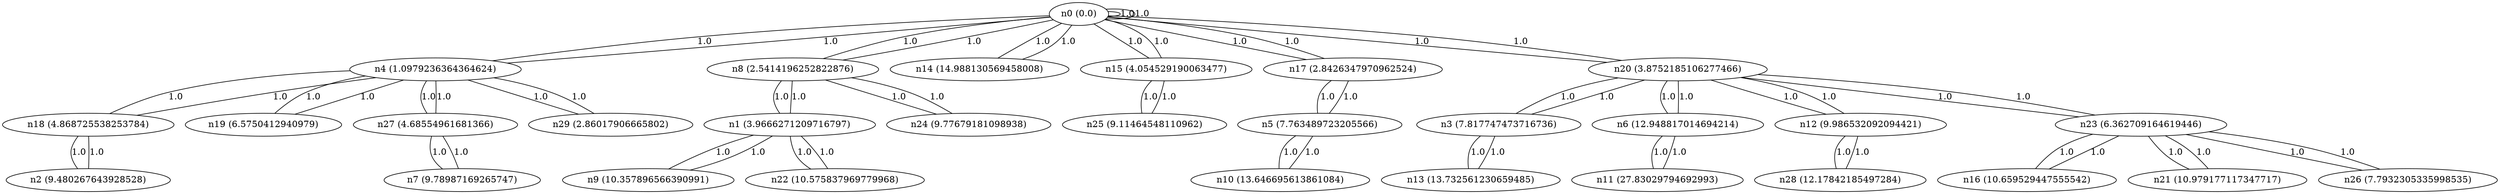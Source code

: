 graph {
n0 [label="n0 (0.0)"];
n1 [label="n1 (3.9666271209716797)"];
n2 [label="n2 (9.480267643928528)"];
n3 [label="n3 (7.817747473716736)"];
n4 [label="n4 (1.0979236364364624)"];
n5 [label="n5 (7.763489723205566)"];
n6 [label="n6 (12.948817014694214)"];
n7 [label="n7 (9.78987169265747)"];
n8 [label="n8 (2.5414196252822876)"];
n9 [label="n9 (10.357896566390991)"];
n10 [label="n10 (13.646695613861084)"];
n11 [label="n11 (27.83029794692993)"];
n12 [label="n12 (9.986532092094421)"];
n13 [label="n13 (13.732561230659485)"];
n14 [label="n14 (14.988130569458008)"];
n15 [label="n15 (4.054529190063477)"];
n16 [label="n16 (10.659529447555542)"];
n17 [label="n17 (2.8426347970962524)"];
n18 [label="n18 (4.868725538253784)"];
n19 [label="n19 (6.5750412940979)"];
n20 [label="n20 (3.8752185106277466)"];
n21 [label="n21 (10.979177117347717)"];
n22 [label="n22 (10.575837969779968)"];
n23 [label="n23 (6.362709164619446)"];
n24 [label="n24 (9.77679181098938)"];
n25 [label="n25 (9.11464548110962)"];
n26 [label="n26 (7.7932305335998535)"];
n27 [label="n27 (4.68554961681366)"];
n28 [label="n28 (12.17842185497284)"];
n29 [label="n29 (2.86017906665802)"];
n0 -- n4 [weight=1.0 label=1.0];
n0 -- n8 [weight=1.0 label=1.0];
n0 -- n20 [weight=1.0 label=1.0];
n0 -- n14 [weight=1.0 label=1.0];
n0 -- n0 [weight=1.0 label=1.0];
n0 -- n0 [weight=1.0 label=1.0];
n0 -- n15 [weight=1.0 label=1.0];
n0 -- n17 [weight=1.0 label=1.0];
n1 -- n9 [weight=1.0 label=1.0];
n1 -- n8 [weight=1.0 label=1.0];
n1 -- n22 [weight=1.0 label=1.0];
n2 -- n18 [weight=1.0 label=1.0];
n3 -- n20 [weight=1.0 label=1.0];
n3 -- n13 [weight=1.0 label=1.0];
n4 -- n29 [weight=1.0 label=1.0];
n4 -- n27 [weight=1.0 label=1.0];
n4 -- n18 [weight=1.0 label=1.0];
n4 -- n0 [weight=1.0 label=1.0];
n4 -- n19 [weight=1.0 label=1.0];
n5 -- n10 [weight=1.0 label=1.0];
n5 -- n17 [weight=1.0 label=1.0];
n6 -- n20 [weight=1.0 label=1.0];
n6 -- n11 [weight=1.0 label=1.0];
n7 -- n27 [weight=1.0 label=1.0];
n8 -- n1 [weight=1.0 label=1.0];
n8 -- n0 [weight=1.0 label=1.0];
n8 -- n24 [weight=1.0 label=1.0];
n9 -- n1 [weight=1.0 label=1.0];
n10 -- n5 [weight=1.0 label=1.0];
n11 -- n6 [weight=1.0 label=1.0];
n12 -- n20 [weight=1.0 label=1.0];
n12 -- n28 [weight=1.0 label=1.0];
n13 -- n3 [weight=1.0 label=1.0];
n14 -- n0 [weight=1.0 label=1.0];
n15 -- n0 [weight=1.0 label=1.0];
n15 -- n25 [weight=1.0 label=1.0];
n16 -- n23 [weight=1.0 label=1.0];
n17 -- n5 [weight=1.0 label=1.0];
n17 -- n0 [weight=1.0 label=1.0];
n18 -- n4 [weight=1.0 label=1.0];
n18 -- n2 [weight=1.0 label=1.0];
n19 -- n4 [weight=1.0 label=1.0];
n20 -- n0 [weight=1.0 label=1.0];
n20 -- n3 [weight=1.0 label=1.0];
n20 -- n6 [weight=1.0 label=1.0];
n20 -- n12 [weight=1.0 label=1.0];
n20 -- n23 [weight=1.0 label=1.0];
n21 -- n23 [weight=1.0 label=1.0];
n22 -- n1 [weight=1.0 label=1.0];
n23 -- n26 [weight=1.0 label=1.0];
n23 -- n16 [weight=1.0 label=1.0];
n23 -- n20 [weight=1.0 label=1.0];
n23 -- n21 [weight=1.0 label=1.0];
n24 -- n8 [weight=1.0 label=1.0];
n25 -- n15 [weight=1.0 label=1.0];
n26 -- n23 [weight=1.0 label=1.0];
n27 -- n7 [weight=1.0 label=1.0];
n27 -- n4 [weight=1.0 label=1.0];
n28 -- n12 [weight=1.0 label=1.0];
n29 -- n4 [weight=1.0 label=1.0];
}

